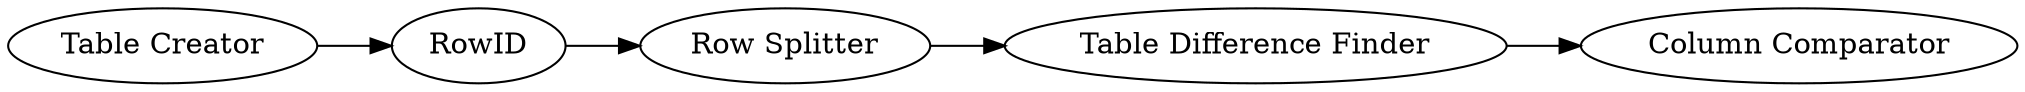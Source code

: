 digraph {
	3 -> 2
	2 -> 4
	1 -> 3
	4 -> 5
	5 [label="Column Comparator"]
	1 [label="Table Creator"]
	4 [label="Table Difference Finder"]
	3 [label=RowID]
	2 [label="Row Splitter"]
	rankdir=LR
}
